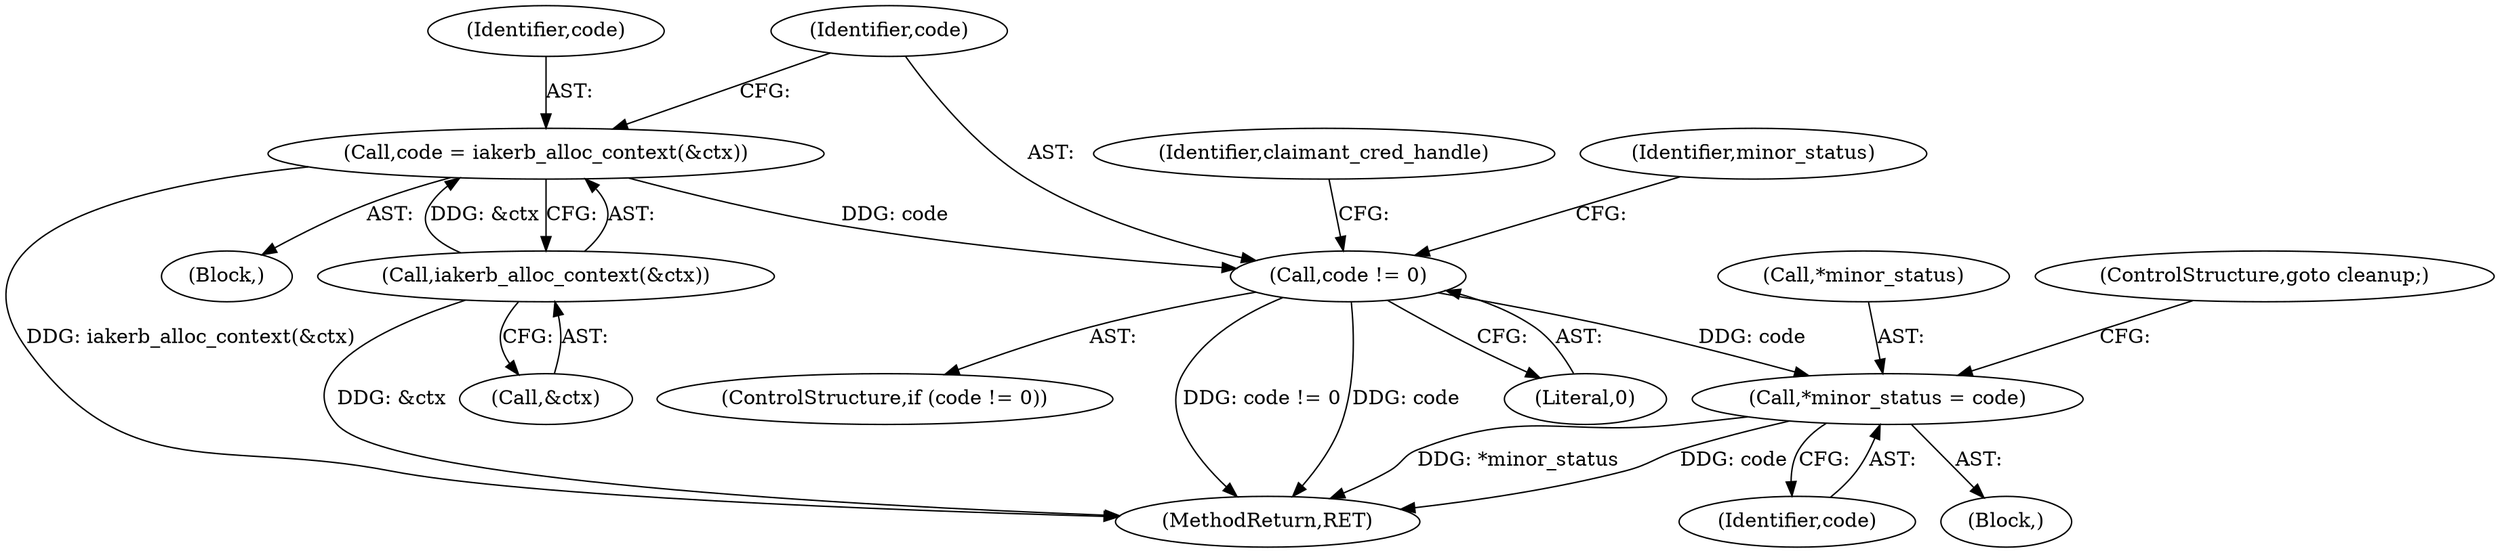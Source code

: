 digraph "0_krb5_e04f0283516e80d2f93366e0d479d13c9b5c8c2a_3@pointer" {
"1000149" [label="(Call,*minor_status = code)"];
"1000145" [label="(Call,code != 0)"];
"1000139" [label="(Call,code = iakerb_alloc_context(&ctx))"];
"1000141" [label="(Call,iakerb_alloc_context(&ctx))"];
"1000152" [label="(Identifier,code)"];
"1000148" [label="(Block,)"];
"1000144" [label="(ControlStructure,if (code != 0))"];
"1000140" [label="(Identifier,code)"];
"1000146" [label="(Identifier,code)"];
"1000150" [label="(Call,*minor_status)"];
"1000429" [label="(MethodReturn,RET)"];
"1000147" [label="(Literal,0)"];
"1000156" [label="(Identifier,claimant_cred_handle)"];
"1000139" [label="(Call,code = iakerb_alloc_context(&ctx))"];
"1000138" [label="(Block,)"];
"1000141" [label="(Call,iakerb_alloc_context(&ctx))"];
"1000142" [label="(Call,&ctx)"];
"1000149" [label="(Call,*minor_status = code)"];
"1000153" [label="(ControlStructure,goto cleanup;)"];
"1000151" [label="(Identifier,minor_status)"];
"1000145" [label="(Call,code != 0)"];
"1000149" -> "1000148"  [label="AST: "];
"1000149" -> "1000152"  [label="CFG: "];
"1000150" -> "1000149"  [label="AST: "];
"1000152" -> "1000149"  [label="AST: "];
"1000153" -> "1000149"  [label="CFG: "];
"1000149" -> "1000429"  [label="DDG: code"];
"1000149" -> "1000429"  [label="DDG: *minor_status"];
"1000145" -> "1000149"  [label="DDG: code"];
"1000145" -> "1000144"  [label="AST: "];
"1000145" -> "1000147"  [label="CFG: "];
"1000146" -> "1000145"  [label="AST: "];
"1000147" -> "1000145"  [label="AST: "];
"1000151" -> "1000145"  [label="CFG: "];
"1000156" -> "1000145"  [label="CFG: "];
"1000145" -> "1000429"  [label="DDG: code != 0"];
"1000145" -> "1000429"  [label="DDG: code"];
"1000139" -> "1000145"  [label="DDG: code"];
"1000139" -> "1000138"  [label="AST: "];
"1000139" -> "1000141"  [label="CFG: "];
"1000140" -> "1000139"  [label="AST: "];
"1000141" -> "1000139"  [label="AST: "];
"1000146" -> "1000139"  [label="CFG: "];
"1000139" -> "1000429"  [label="DDG: iakerb_alloc_context(&ctx)"];
"1000141" -> "1000139"  [label="DDG: &ctx"];
"1000141" -> "1000142"  [label="CFG: "];
"1000142" -> "1000141"  [label="AST: "];
"1000141" -> "1000429"  [label="DDG: &ctx"];
}
